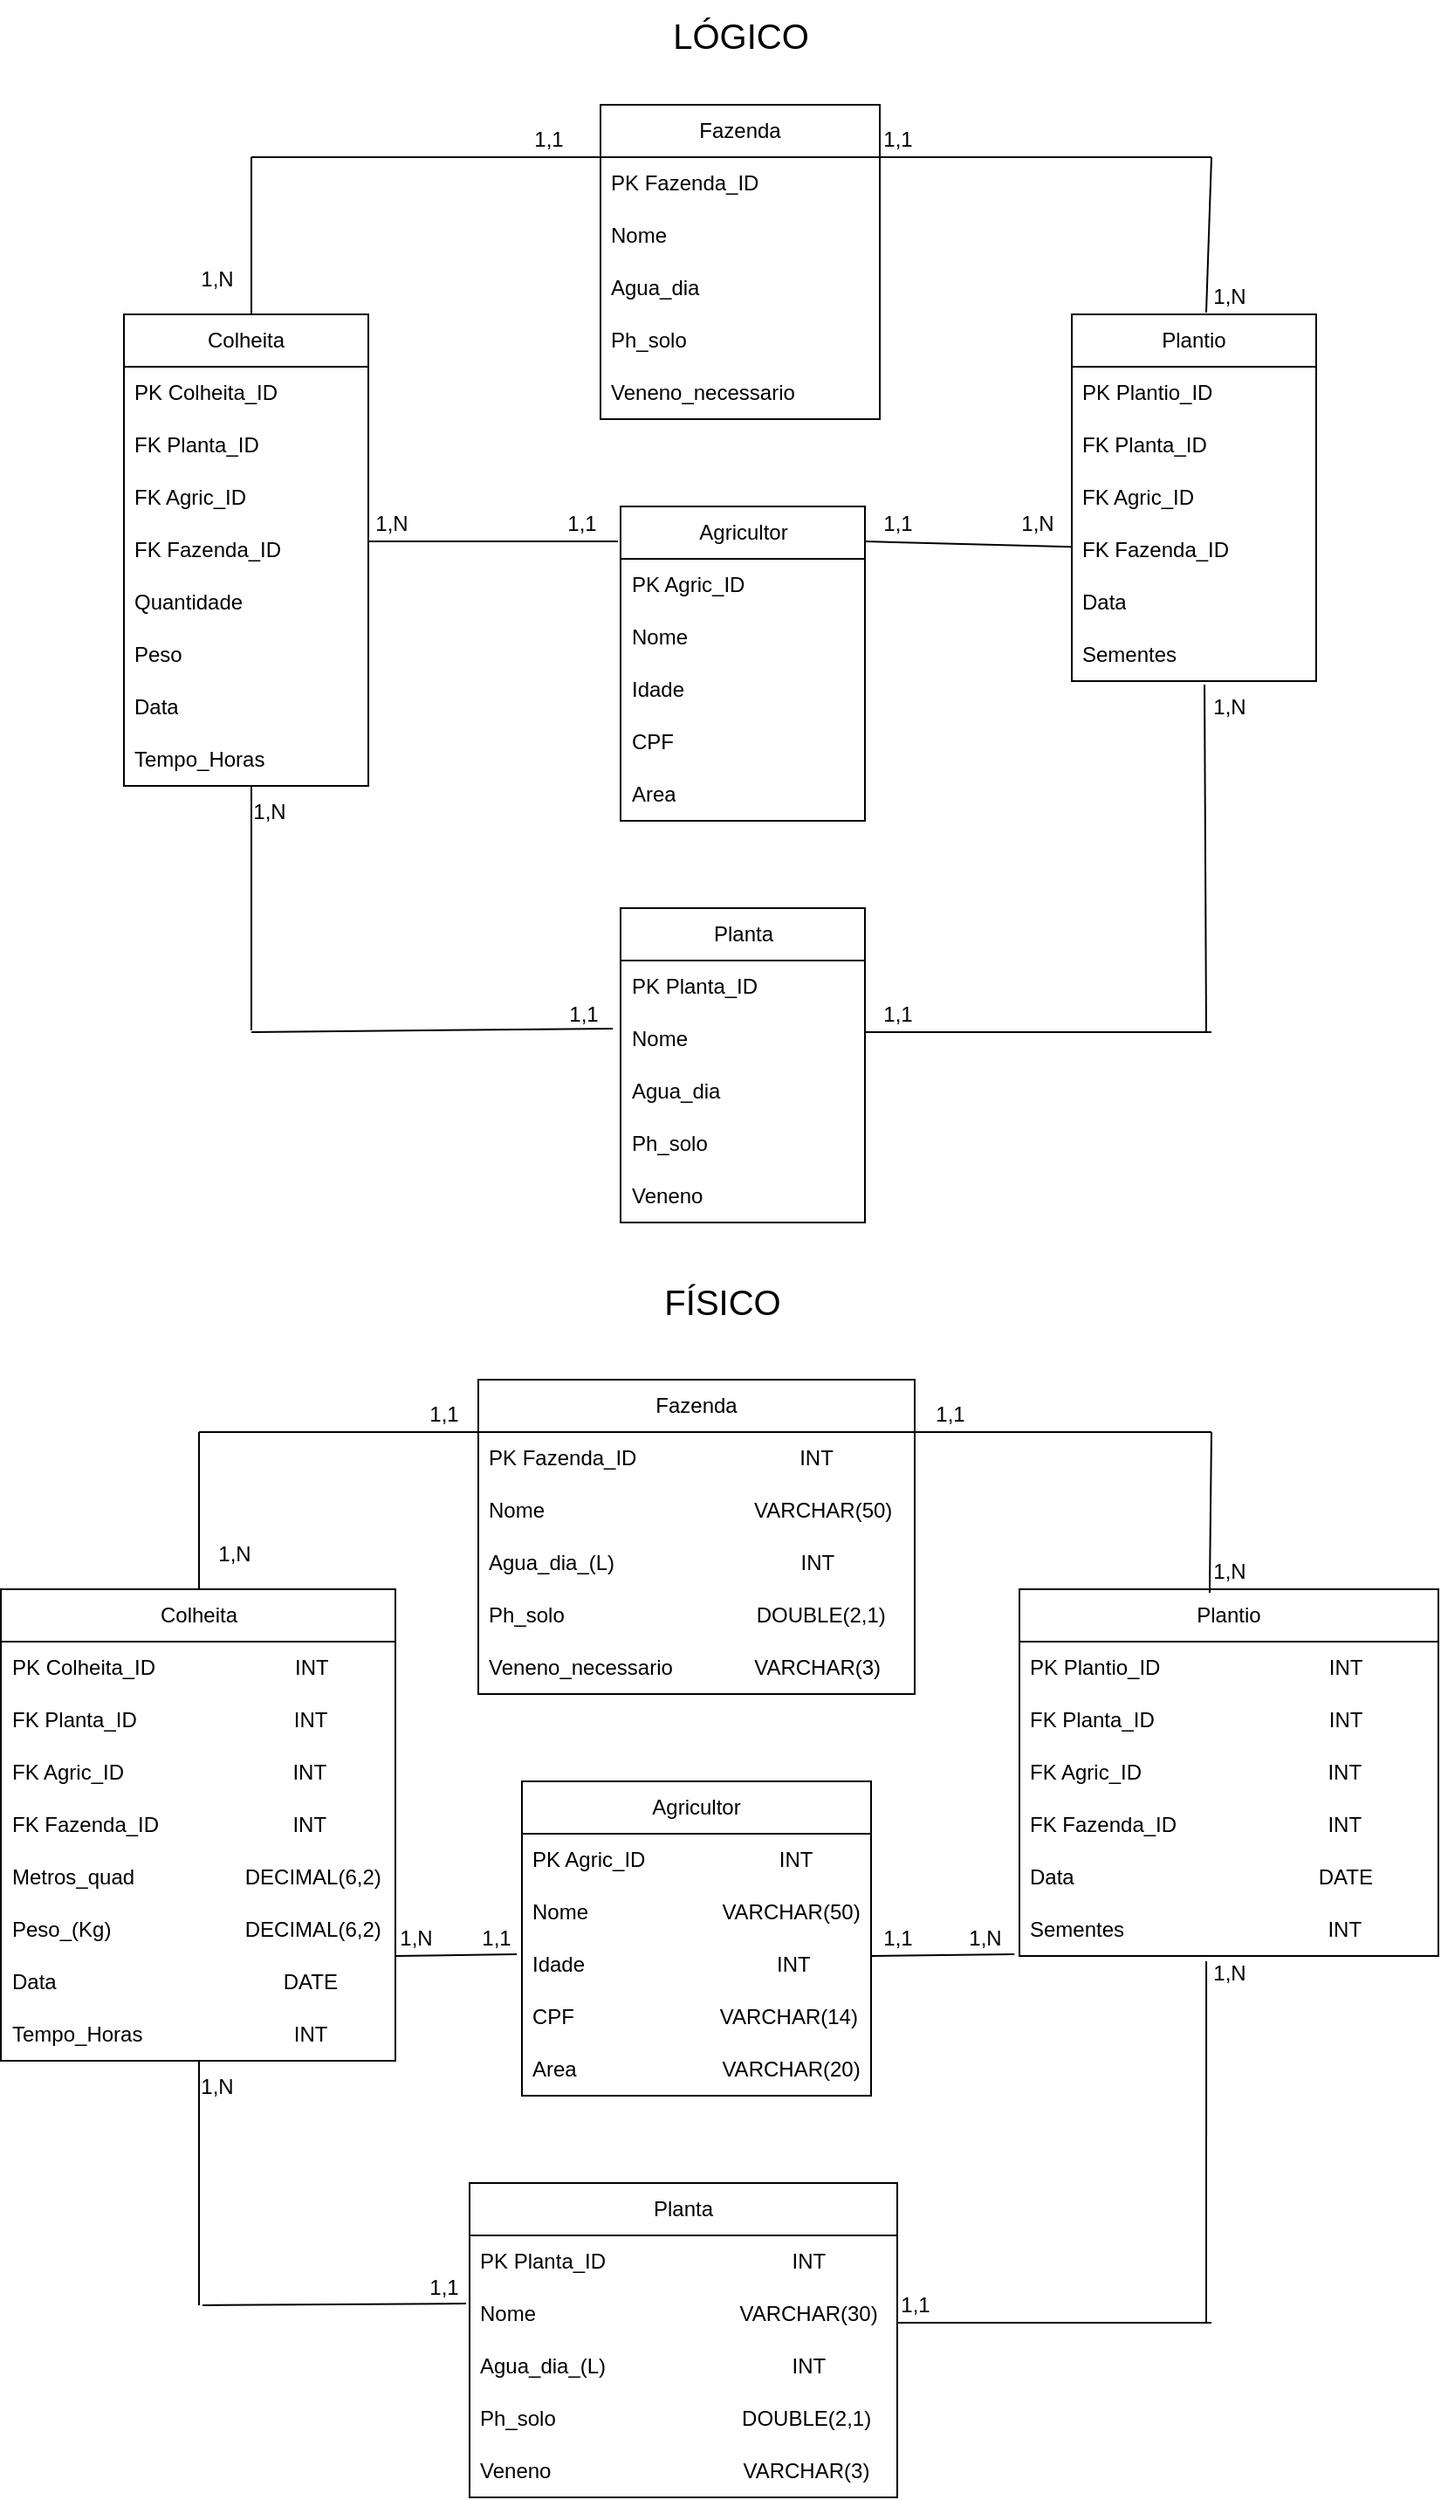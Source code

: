<mxfile version="20.8.20" type="device"><diagram name="Página-1" id="DfJSDuP_WHkMx8DCUwoQ"><mxGraphModel dx="1050" dy="1742" grid="1" gridSize="10" guides="1" tooltips="1" connect="1" arrows="1" fold="1" page="1" pageScale="1" pageWidth="827" pageHeight="1169" math="0" shadow="0"><root><mxCell id="0"/><mxCell id="1" parent="0"/><mxCell id="5wKpvi0iF_yIFQlq8koy-1" value="Fazenda" style="swimlane;fontStyle=0;childLayout=stackLayout;horizontal=1;startSize=30;horizontalStack=0;resizeParent=1;resizeParentMax=0;resizeLast=0;collapsible=1;marginBottom=0;whiteSpace=wrap;html=1;" parent="1" vertex="1"><mxGeometry x="480" y="-1090" width="160" height="180" as="geometry"/></mxCell><mxCell id="5wKpvi0iF_yIFQlq8koy-2" value="PK Fazenda_ID" style="text;strokeColor=none;fillColor=none;align=left;verticalAlign=middle;spacingLeft=4;spacingRight=4;overflow=hidden;points=[[0,0.5],[1,0.5]];portConstraint=eastwest;rotatable=0;whiteSpace=wrap;html=1;" parent="5wKpvi0iF_yIFQlq8koy-1" vertex="1"><mxGeometry y="30" width="160" height="30" as="geometry"/></mxCell><mxCell id="5wKpvi0iF_yIFQlq8koy-3" value="Nome" style="text;strokeColor=none;fillColor=none;align=left;verticalAlign=middle;spacingLeft=4;spacingRight=4;overflow=hidden;points=[[0,0.5],[1,0.5]];portConstraint=eastwest;rotatable=0;whiteSpace=wrap;html=1;" parent="5wKpvi0iF_yIFQlq8koy-1" vertex="1"><mxGeometry y="60" width="160" height="30" as="geometry"/></mxCell><mxCell id="5wKpvi0iF_yIFQlq8koy-54" value="Agua_dia" style="text;strokeColor=none;fillColor=none;align=left;verticalAlign=middle;spacingLeft=4;spacingRight=4;overflow=hidden;points=[[0,0.5],[1,0.5]];portConstraint=eastwest;rotatable=0;whiteSpace=wrap;html=1;" parent="5wKpvi0iF_yIFQlq8koy-1" vertex="1"><mxGeometry y="90" width="160" height="30" as="geometry"/></mxCell><mxCell id="5wKpvi0iF_yIFQlq8koy-68" value="Ph_solo" style="text;strokeColor=none;fillColor=none;align=left;verticalAlign=middle;spacingLeft=4;spacingRight=4;overflow=hidden;points=[[0,0.5],[1,0.5]];portConstraint=eastwest;rotatable=0;whiteSpace=wrap;html=1;" parent="5wKpvi0iF_yIFQlq8koy-1" vertex="1"><mxGeometry y="120" width="160" height="30" as="geometry"/></mxCell><mxCell id="5wKpvi0iF_yIFQlq8koy-69" value="Veneno_necessario" style="text;strokeColor=none;fillColor=none;align=left;verticalAlign=middle;spacingLeft=4;spacingRight=4;overflow=hidden;points=[[0,0.5],[1,0.5]];portConstraint=eastwest;rotatable=0;whiteSpace=wrap;html=1;" parent="5wKpvi0iF_yIFQlq8koy-1" vertex="1"><mxGeometry y="150" width="160" height="30" as="geometry"/></mxCell><mxCell id="5wKpvi0iF_yIFQlq8koy-56" value="Agricultor" style="swimlane;fontStyle=0;childLayout=stackLayout;horizontal=1;startSize=30;horizontalStack=0;resizeParent=1;resizeParentMax=0;resizeLast=0;collapsible=1;marginBottom=0;whiteSpace=wrap;html=1;" parent="1" vertex="1"><mxGeometry x="491.5" y="-860" width="140" height="180" as="geometry"/></mxCell><mxCell id="5wKpvi0iF_yIFQlq8koy-57" value="PK Agric_ID" style="text;strokeColor=none;fillColor=none;align=left;verticalAlign=middle;spacingLeft=4;spacingRight=4;overflow=hidden;points=[[0,0.5],[1,0.5]];portConstraint=eastwest;rotatable=0;whiteSpace=wrap;html=1;" parent="5wKpvi0iF_yIFQlq8koy-56" vertex="1"><mxGeometry y="30" width="140" height="30" as="geometry"/></mxCell><mxCell id="5wKpvi0iF_yIFQlq8koy-58" value="Nome" style="text;strokeColor=none;fillColor=none;align=left;verticalAlign=middle;spacingLeft=4;spacingRight=4;overflow=hidden;points=[[0,0.5],[1,0.5]];portConstraint=eastwest;rotatable=0;whiteSpace=wrap;html=1;" parent="5wKpvi0iF_yIFQlq8koy-56" vertex="1"><mxGeometry y="60" width="140" height="30" as="geometry"/></mxCell><mxCell id="5wKpvi0iF_yIFQlq8koy-59" value="Idade" style="text;strokeColor=none;fillColor=none;align=left;verticalAlign=middle;spacingLeft=4;spacingRight=4;overflow=hidden;points=[[0,0.5],[1,0.5]];portConstraint=eastwest;rotatable=0;whiteSpace=wrap;html=1;" parent="5wKpvi0iF_yIFQlq8koy-56" vertex="1"><mxGeometry y="90" width="140" height="30" as="geometry"/></mxCell><mxCell id="5wKpvi0iF_yIFQlq8koy-60" value="CPF" style="text;strokeColor=none;fillColor=none;align=left;verticalAlign=middle;spacingLeft=4;spacingRight=4;overflow=hidden;points=[[0,0.5],[1,0.5]];portConstraint=eastwest;rotatable=0;whiteSpace=wrap;html=1;" parent="5wKpvi0iF_yIFQlq8koy-56" vertex="1"><mxGeometry y="120" width="140" height="30" as="geometry"/></mxCell><mxCell id="5wKpvi0iF_yIFQlq8koy-61" value="Area" style="text;strokeColor=none;fillColor=none;align=left;verticalAlign=middle;spacingLeft=4;spacingRight=4;overflow=hidden;points=[[0,0.5],[1,0.5]];portConstraint=eastwest;rotatable=0;whiteSpace=wrap;html=1;" parent="5wKpvi0iF_yIFQlq8koy-56" vertex="1"><mxGeometry y="150" width="140" height="30" as="geometry"/></mxCell><mxCell id="5wKpvi0iF_yIFQlq8koy-62" value="Plantio" style="swimlane;fontStyle=0;childLayout=stackLayout;horizontal=1;startSize=30;horizontalStack=0;resizeParent=1;resizeParentMax=0;resizeLast=0;collapsible=1;marginBottom=0;whiteSpace=wrap;html=1;" parent="1" vertex="1"><mxGeometry x="750" y="-970" width="140" height="210" as="geometry"/></mxCell><mxCell id="5wKpvi0iF_yIFQlq8koy-63" value="PK Plantio_ID" style="text;strokeColor=none;fillColor=none;align=left;verticalAlign=middle;spacingLeft=4;spacingRight=4;overflow=hidden;points=[[0,0.5],[1,0.5]];portConstraint=eastwest;rotatable=0;whiteSpace=wrap;html=1;" parent="5wKpvi0iF_yIFQlq8koy-62" vertex="1"><mxGeometry y="30" width="140" height="30" as="geometry"/></mxCell><mxCell id="5wKpvi0iF_yIFQlq8koy-64" value="FK Planta_ID" style="text;strokeColor=none;fillColor=none;align=left;verticalAlign=middle;spacingLeft=4;spacingRight=4;overflow=hidden;points=[[0,0.5],[1,0.5]];portConstraint=eastwest;rotatable=0;whiteSpace=wrap;html=1;" parent="5wKpvi0iF_yIFQlq8koy-62" vertex="1"><mxGeometry y="60" width="140" height="30" as="geometry"/></mxCell><mxCell id="5wKpvi0iF_yIFQlq8koy-65" value="FK Agric_ID" style="text;strokeColor=none;fillColor=none;align=left;verticalAlign=middle;spacingLeft=4;spacingRight=4;overflow=hidden;points=[[0,0.5],[1,0.5]];portConstraint=eastwest;rotatable=0;whiteSpace=wrap;html=1;" parent="5wKpvi0iF_yIFQlq8koy-62" vertex="1"><mxGeometry y="90" width="140" height="30" as="geometry"/></mxCell><mxCell id="5wKpvi0iF_yIFQlq8koy-70" value="FK Fazenda_ID" style="text;strokeColor=none;fillColor=none;align=left;verticalAlign=middle;spacingLeft=4;spacingRight=4;overflow=hidden;points=[[0,0.5],[1,0.5]];portConstraint=eastwest;rotatable=0;whiteSpace=wrap;html=1;" parent="5wKpvi0iF_yIFQlq8koy-62" vertex="1"><mxGeometry y="120" width="140" height="30" as="geometry"/></mxCell><mxCell id="5wKpvi0iF_yIFQlq8koy-71" value="Data" style="text;strokeColor=none;fillColor=none;align=left;verticalAlign=middle;spacingLeft=4;spacingRight=4;overflow=hidden;points=[[0,0.5],[1,0.5]];portConstraint=eastwest;rotatable=0;whiteSpace=wrap;html=1;" parent="5wKpvi0iF_yIFQlq8koy-62" vertex="1"><mxGeometry y="150" width="140" height="30" as="geometry"/></mxCell><mxCell id="5wKpvi0iF_yIFQlq8koy-72" value="Sementes" style="text;strokeColor=none;fillColor=none;align=left;verticalAlign=middle;spacingLeft=4;spacingRight=4;overflow=hidden;points=[[0,0.5],[1,0.5]];portConstraint=eastwest;rotatable=0;whiteSpace=wrap;html=1;" parent="5wKpvi0iF_yIFQlq8koy-62" vertex="1"><mxGeometry y="180" width="140" height="30" as="geometry"/></mxCell><mxCell id="5wKpvi0iF_yIFQlq8koy-73" value="Planta" style="swimlane;fontStyle=0;childLayout=stackLayout;horizontal=1;startSize=30;horizontalStack=0;resizeParent=1;resizeParentMax=0;resizeLast=0;collapsible=1;marginBottom=0;whiteSpace=wrap;html=1;" parent="1" vertex="1"><mxGeometry x="491.5" y="-630" width="140" height="180" as="geometry"/></mxCell><mxCell id="5wKpvi0iF_yIFQlq8koy-74" value="PK Planta_ID" style="text;strokeColor=none;fillColor=none;align=left;verticalAlign=middle;spacingLeft=4;spacingRight=4;overflow=hidden;points=[[0,0.5],[1,0.5]];portConstraint=eastwest;rotatable=0;whiteSpace=wrap;html=1;" parent="5wKpvi0iF_yIFQlq8koy-73" vertex="1"><mxGeometry y="30" width="140" height="30" as="geometry"/></mxCell><mxCell id="5wKpvi0iF_yIFQlq8koy-75" value="Nome" style="text;strokeColor=none;fillColor=none;align=left;verticalAlign=middle;spacingLeft=4;spacingRight=4;overflow=hidden;points=[[0,0.5],[1,0.5]];portConstraint=eastwest;rotatable=0;whiteSpace=wrap;html=1;" parent="5wKpvi0iF_yIFQlq8koy-73" vertex="1"><mxGeometry y="60" width="140" height="30" as="geometry"/></mxCell><mxCell id="5wKpvi0iF_yIFQlq8koy-76" value="Agua_dia" style="text;strokeColor=none;fillColor=none;align=left;verticalAlign=middle;spacingLeft=4;spacingRight=4;overflow=hidden;points=[[0,0.5],[1,0.5]];portConstraint=eastwest;rotatable=0;whiteSpace=wrap;html=1;" parent="5wKpvi0iF_yIFQlq8koy-73" vertex="1"><mxGeometry y="90" width="140" height="30" as="geometry"/></mxCell><mxCell id="5wKpvi0iF_yIFQlq8koy-78" value="Ph_solo" style="text;strokeColor=none;fillColor=none;align=left;verticalAlign=middle;spacingLeft=4;spacingRight=4;overflow=hidden;points=[[0,0.5],[1,0.5]];portConstraint=eastwest;rotatable=0;whiteSpace=wrap;html=1;" parent="5wKpvi0iF_yIFQlq8koy-73" vertex="1"><mxGeometry y="120" width="140" height="30" as="geometry"/></mxCell><mxCell id="5wKpvi0iF_yIFQlq8koy-80" value="Veneno" style="text;strokeColor=none;fillColor=none;align=left;verticalAlign=middle;spacingLeft=4;spacingRight=4;overflow=hidden;points=[[0,0.5],[1,0.5]];portConstraint=eastwest;rotatable=0;whiteSpace=wrap;html=1;" parent="5wKpvi0iF_yIFQlq8koy-73" vertex="1"><mxGeometry y="150" width="140" height="30" as="geometry"/></mxCell><mxCell id="5wKpvi0iF_yIFQlq8koy-81" value="Colheita" style="swimlane;fontStyle=0;childLayout=stackLayout;horizontal=1;startSize=30;horizontalStack=0;resizeParent=1;resizeParentMax=0;resizeLast=0;collapsible=1;marginBottom=0;whiteSpace=wrap;html=1;" parent="1" vertex="1"><mxGeometry x="207" y="-970" width="140" height="270" as="geometry"/></mxCell><mxCell id="5wKpvi0iF_yIFQlq8koy-82" value="PK Colheita_ID" style="text;strokeColor=none;fillColor=none;align=left;verticalAlign=middle;spacingLeft=4;spacingRight=4;overflow=hidden;points=[[0,0.5],[1,0.5]];portConstraint=eastwest;rotatable=0;whiteSpace=wrap;html=1;" parent="5wKpvi0iF_yIFQlq8koy-81" vertex="1"><mxGeometry y="30" width="140" height="30" as="geometry"/></mxCell><mxCell id="5wKpvi0iF_yIFQlq8koy-83" value="FK Planta_ID" style="text;strokeColor=none;fillColor=none;align=left;verticalAlign=middle;spacingLeft=4;spacingRight=4;overflow=hidden;points=[[0,0.5],[1,0.5]];portConstraint=eastwest;rotatable=0;whiteSpace=wrap;html=1;" parent="5wKpvi0iF_yIFQlq8koy-81" vertex="1"><mxGeometry y="60" width="140" height="30" as="geometry"/></mxCell><mxCell id="5wKpvi0iF_yIFQlq8koy-84" value="FK Agric_ID" style="text;strokeColor=none;fillColor=none;align=left;verticalAlign=middle;spacingLeft=4;spacingRight=4;overflow=hidden;points=[[0,0.5],[1,0.5]];portConstraint=eastwest;rotatable=0;whiteSpace=wrap;html=1;" parent="5wKpvi0iF_yIFQlq8koy-81" vertex="1"><mxGeometry y="90" width="140" height="30" as="geometry"/></mxCell><mxCell id="5wKpvi0iF_yIFQlq8koy-85" value="FK Fazenda_ID" style="text;strokeColor=none;fillColor=none;align=left;verticalAlign=middle;spacingLeft=4;spacingRight=4;overflow=hidden;points=[[0,0.5],[1,0.5]];portConstraint=eastwest;rotatable=0;whiteSpace=wrap;html=1;" parent="5wKpvi0iF_yIFQlq8koy-81" vertex="1"><mxGeometry y="120" width="140" height="30" as="geometry"/></mxCell><mxCell id="5wKpvi0iF_yIFQlq8koy-86" value="Quantidade" style="text;strokeColor=none;fillColor=none;align=left;verticalAlign=middle;spacingLeft=4;spacingRight=4;overflow=hidden;points=[[0,0.5],[1,0.5]];portConstraint=eastwest;rotatable=0;whiteSpace=wrap;html=1;" parent="5wKpvi0iF_yIFQlq8koy-81" vertex="1"><mxGeometry y="150" width="140" height="30" as="geometry"/></mxCell><mxCell id="5wKpvi0iF_yIFQlq8koy-87" value="Peso" style="text;strokeColor=none;fillColor=none;align=left;verticalAlign=middle;spacingLeft=4;spacingRight=4;overflow=hidden;points=[[0,0.5],[1,0.5]];portConstraint=eastwest;rotatable=0;whiteSpace=wrap;html=1;" parent="5wKpvi0iF_yIFQlq8koy-81" vertex="1"><mxGeometry y="180" width="140" height="30" as="geometry"/></mxCell><mxCell id="5wKpvi0iF_yIFQlq8koy-89" value="Data" style="text;strokeColor=none;fillColor=none;align=left;verticalAlign=middle;spacingLeft=4;spacingRight=4;overflow=hidden;points=[[0,0.5],[1,0.5]];portConstraint=eastwest;rotatable=0;whiteSpace=wrap;html=1;" parent="5wKpvi0iF_yIFQlq8koy-81" vertex="1"><mxGeometry y="210" width="140" height="30" as="geometry"/></mxCell><mxCell id="5wKpvi0iF_yIFQlq8koy-90" value="Tempo_Horas" style="text;strokeColor=none;fillColor=none;align=left;verticalAlign=middle;spacingLeft=4;spacingRight=4;overflow=hidden;points=[[0,0.5],[1,0.5]];portConstraint=eastwest;rotatable=0;whiteSpace=wrap;html=1;" parent="5wKpvi0iF_yIFQlq8koy-81" vertex="1"><mxGeometry y="240" width="140" height="30" as="geometry"/></mxCell><mxCell id="5wKpvi0iF_yIFQlq8koy-91" value="" style="endArrow=none;html=1;rounded=0;" parent="1" edge="1"><mxGeometry width="50" height="50" relative="1" as="geometry"><mxPoint x="280" y="-1060" as="sourcePoint"/><mxPoint x="480" y="-1060" as="targetPoint"/></mxGeometry></mxCell><mxCell id="5wKpvi0iF_yIFQlq8koy-92" value="" style="endArrow=none;html=1;rounded=0;" parent="1" edge="1"><mxGeometry width="50" height="50" relative="1" as="geometry"><mxPoint x="280" y="-970" as="sourcePoint"/><mxPoint x="280" y="-1060" as="targetPoint"/></mxGeometry></mxCell><mxCell id="5wKpvi0iF_yIFQlq8koy-93" value="" style="endArrow=none;html=1;rounded=0;entryX=-0.011;entryY=0.111;entryDx=0;entryDy=0;entryPerimeter=0;" parent="1" target="5wKpvi0iF_yIFQlq8koy-56" edge="1"><mxGeometry width="50" height="50" relative="1" as="geometry"><mxPoint x="347" y="-840" as="sourcePoint"/><mxPoint x="397" y="-890" as="targetPoint"/></mxGeometry></mxCell><mxCell id="5wKpvi0iF_yIFQlq8koy-94" value="" style="endArrow=none;html=1;rounded=0;" parent="1" edge="1"><mxGeometry width="50" height="50" relative="1" as="geometry"><mxPoint x="280" y="-560" as="sourcePoint"/><mxPoint x="280" y="-700" as="targetPoint"/></mxGeometry></mxCell><mxCell id="5wKpvi0iF_yIFQlq8koy-95" value="" style="endArrow=none;html=1;rounded=0;entryX=-0.032;entryY=0.3;entryDx=0;entryDy=0;entryPerimeter=0;" parent="1" target="5wKpvi0iF_yIFQlq8koy-75" edge="1"><mxGeometry width="50" height="50" relative="1" as="geometry"><mxPoint x="280" y="-559" as="sourcePoint"/><mxPoint x="330" y="-609" as="targetPoint"/></mxGeometry></mxCell><mxCell id="5wKpvi0iF_yIFQlq8koy-96" value="" style="endArrow=none;html=1;rounded=0;" parent="1" target="5wKpvi0iF_yIFQlq8koy-70" edge="1"><mxGeometry width="50" height="50" relative="1" as="geometry"><mxPoint x="631.5" y="-840" as="sourcePoint"/><mxPoint x="740" y="-840" as="targetPoint"/></mxGeometry></mxCell><mxCell id="5wKpvi0iF_yIFQlq8koy-97" value="" style="endArrow=none;html=1;rounded=0;" parent="1" edge="1"><mxGeometry width="50" height="50" relative="1" as="geometry"><mxPoint x="631.5" y="-559" as="sourcePoint"/><mxPoint x="830" y="-559" as="targetPoint"/></mxGeometry></mxCell><mxCell id="5wKpvi0iF_yIFQlq8koy-98" value="" style="endArrow=none;html=1;rounded=0;entryX=0.543;entryY=1.067;entryDx=0;entryDy=0;entryPerimeter=0;" parent="1" target="5wKpvi0iF_yIFQlq8koy-72" edge="1"><mxGeometry width="50" height="50" relative="1" as="geometry"><mxPoint x="827" y="-559" as="sourcePoint"/><mxPoint x="877" y="-609" as="targetPoint"/></mxGeometry></mxCell><mxCell id="5wKpvi0iF_yIFQlq8koy-99" value="" style="endArrow=none;html=1;rounded=0;" parent="1" edge="1"><mxGeometry width="50" height="50" relative="1" as="geometry"><mxPoint x="640" y="-1060" as="sourcePoint"/><mxPoint x="830" y="-1060" as="targetPoint"/></mxGeometry></mxCell><mxCell id="5wKpvi0iF_yIFQlq8koy-100" value="" style="endArrow=none;html=1;rounded=0;exitX=0.55;exitY=-0.005;exitDx=0;exitDy=0;exitPerimeter=0;" parent="1" source="5wKpvi0iF_yIFQlq8koy-62" edge="1"><mxGeometry width="50" height="50" relative="1" as="geometry"><mxPoint x="780" y="-1010" as="sourcePoint"/><mxPoint x="830" y="-1060" as="targetPoint"/></mxGeometry></mxCell><mxCell id="5wKpvi0iF_yIFQlq8koy-101" value="1,1" style="text;html=1;align=center;verticalAlign=middle;resizable=0;points=[];autosize=1;strokeColor=none;fillColor=none;" parent="1" vertex="1"><mxGeometry x="430" y="-1085" width="40" height="30" as="geometry"/></mxCell><mxCell id="5wKpvi0iF_yIFQlq8koy-102" value="1,1" style="text;html=1;align=center;verticalAlign=middle;resizable=0;points=[];autosize=1;strokeColor=none;fillColor=none;" parent="1" vertex="1"><mxGeometry x="630" y="-1085" width="40" height="30" as="geometry"/></mxCell><mxCell id="5wKpvi0iF_yIFQlq8koy-103" value="1,N" style="text;html=1;align=center;verticalAlign=middle;resizable=0;points=[];autosize=1;strokeColor=none;fillColor=none;" parent="1" vertex="1"><mxGeometry x="820" y="-995" width="40" height="30" as="geometry"/></mxCell><mxCell id="5wKpvi0iF_yIFQlq8koy-104" value="1,1" style="text;html=1;align=center;verticalAlign=middle;resizable=0;points=[];autosize=1;strokeColor=none;fillColor=none;" parent="1" vertex="1"><mxGeometry x="630" y="-865" width="40" height="30" as="geometry"/></mxCell><mxCell id="5wKpvi0iF_yIFQlq8koy-105" value="1,N" style="text;html=1;align=center;verticalAlign=middle;resizable=0;points=[];autosize=1;strokeColor=none;fillColor=none;" parent="1" vertex="1"><mxGeometry x="710" y="-865" width="40" height="30" as="geometry"/></mxCell><mxCell id="5wKpvi0iF_yIFQlq8koy-106" value="1,N" style="text;html=1;align=center;verticalAlign=middle;resizable=0;points=[];autosize=1;strokeColor=none;fillColor=none;" parent="1" vertex="1"><mxGeometry x="820" y="-760" width="40" height="30" as="geometry"/></mxCell><mxCell id="5wKpvi0iF_yIFQlq8koy-107" value="1,1" style="text;html=1;align=center;verticalAlign=middle;resizable=0;points=[];autosize=1;strokeColor=none;fillColor=none;" parent="1" vertex="1"><mxGeometry x="630" y="-584" width="40" height="30" as="geometry"/></mxCell><mxCell id="5wKpvi0iF_yIFQlq8koy-108" value="1,1" style="text;html=1;align=center;verticalAlign=middle;resizable=0;points=[];autosize=1;strokeColor=none;fillColor=none;" parent="1" vertex="1"><mxGeometry x="450" y="-584" width="40" height="30" as="geometry"/></mxCell><mxCell id="5wKpvi0iF_yIFQlq8koy-109" value="1,N" style="text;html=1;align=center;verticalAlign=middle;resizable=0;points=[];autosize=1;strokeColor=none;fillColor=none;" parent="1" vertex="1"><mxGeometry x="270" y="-700" width="40" height="30" as="geometry"/></mxCell><mxCell id="5wKpvi0iF_yIFQlq8koy-110" value="1,N" style="text;html=1;align=center;verticalAlign=middle;resizable=0;points=[];autosize=1;strokeColor=none;fillColor=none;" parent="1" vertex="1"><mxGeometry x="340" y="-865" width="40" height="30" as="geometry"/></mxCell><mxCell id="5wKpvi0iF_yIFQlq8koy-111" value="1,1" style="text;html=1;align=center;verticalAlign=middle;resizable=0;points=[];autosize=1;strokeColor=none;fillColor=none;" parent="1" vertex="1"><mxGeometry x="449" y="-865" width="40" height="30" as="geometry"/></mxCell><mxCell id="5wKpvi0iF_yIFQlq8koy-112" value="1,N" style="text;html=1;align=center;verticalAlign=middle;resizable=0;points=[];autosize=1;strokeColor=none;fillColor=none;" parent="1" vertex="1"><mxGeometry x="240" y="-1005" width="40" height="30" as="geometry"/></mxCell><mxCell id="5wKpvi0iF_yIFQlq8koy-113" value="LÓGICO" style="text;html=1;align=center;verticalAlign=middle;resizable=0;points=[];autosize=1;strokeColor=none;fillColor=none;fontSize=20;" parent="1" vertex="1"><mxGeometry x="510" y="-1150" width="100" height="40" as="geometry"/></mxCell><mxCell id="5wKpvi0iF_yIFQlq8koy-122" value="Fazenda" style="swimlane;fontStyle=0;childLayout=stackLayout;horizontal=1;startSize=30;horizontalStack=0;resizeParent=1;resizeParentMax=0;resizeLast=0;collapsible=1;marginBottom=0;whiteSpace=wrap;html=1;" parent="1" vertex="1"><mxGeometry x="410" y="-360" width="250" height="180" as="geometry"/></mxCell><mxCell id="5wKpvi0iF_yIFQlq8koy-123" value="PK Fazenda_ID&amp;nbsp; &amp;nbsp; &amp;nbsp; &amp;nbsp; &amp;nbsp; &amp;nbsp; &amp;nbsp; &amp;nbsp; &amp;nbsp; &amp;nbsp; &amp;nbsp; &amp;nbsp; &amp;nbsp; &amp;nbsp; INT&amp;nbsp; &amp;nbsp; &amp;nbsp; &amp;nbsp; &amp;nbsp; &amp;nbsp;&amp;nbsp;" style="text;strokeColor=none;fillColor=none;align=left;verticalAlign=middle;spacingLeft=4;spacingRight=4;overflow=hidden;points=[[0,0.5],[1,0.5]];portConstraint=eastwest;rotatable=0;whiteSpace=wrap;html=1;" parent="5wKpvi0iF_yIFQlq8koy-122" vertex="1"><mxGeometry y="30" width="250" height="30" as="geometry"/></mxCell><mxCell id="5wKpvi0iF_yIFQlq8koy-124" value="Nome&amp;nbsp; &amp;nbsp; &amp;nbsp; &amp;nbsp; &amp;nbsp; &amp;nbsp; &amp;nbsp; &amp;nbsp; &amp;nbsp; &amp;nbsp; &amp;nbsp; &amp;nbsp; &amp;nbsp; &amp;nbsp; &amp;nbsp; &amp;nbsp; &amp;nbsp; &amp;nbsp; VARCHAR(50)" style="text;strokeColor=none;fillColor=none;align=left;verticalAlign=middle;spacingLeft=4;spacingRight=4;overflow=hidden;points=[[0,0.5],[1,0.5]];portConstraint=eastwest;rotatable=0;whiteSpace=wrap;html=1;" parent="5wKpvi0iF_yIFQlq8koy-122" vertex="1"><mxGeometry y="60" width="250" height="30" as="geometry"/></mxCell><mxCell id="5wKpvi0iF_yIFQlq8koy-125" value="Agua_dia_(L)&amp;nbsp; &amp;nbsp; &amp;nbsp; &amp;nbsp; &amp;nbsp; &amp;nbsp; &amp;nbsp; &amp;nbsp; &amp;nbsp; &amp;nbsp; &amp;nbsp; &amp;nbsp; &amp;nbsp; &amp;nbsp; &amp;nbsp; &amp;nbsp; INT" style="text;strokeColor=none;fillColor=none;align=left;verticalAlign=middle;spacingLeft=4;spacingRight=4;overflow=hidden;points=[[0,0.5],[1,0.5]];portConstraint=eastwest;rotatable=0;whiteSpace=wrap;html=1;" parent="5wKpvi0iF_yIFQlq8koy-122" vertex="1"><mxGeometry y="90" width="250" height="30" as="geometry"/></mxCell><mxCell id="5wKpvi0iF_yIFQlq8koy-126" value="Ph_solo&amp;nbsp; &amp;nbsp; &amp;nbsp; &amp;nbsp; &amp;nbsp; &amp;nbsp; &amp;nbsp; &amp;nbsp; &amp;nbsp; &amp;nbsp; &amp;nbsp; &amp;nbsp; &amp;nbsp; &amp;nbsp; &amp;nbsp; &amp;nbsp; &amp;nbsp;DOUBLE(2,1)&amp;nbsp; &amp;nbsp;" style="text;strokeColor=none;fillColor=none;align=left;verticalAlign=middle;spacingLeft=4;spacingRight=4;overflow=hidden;points=[[0,0.5],[1,0.5]];portConstraint=eastwest;rotatable=0;whiteSpace=wrap;html=1;" parent="5wKpvi0iF_yIFQlq8koy-122" vertex="1"><mxGeometry y="120" width="250" height="30" as="geometry"/></mxCell><mxCell id="5wKpvi0iF_yIFQlq8koy-127" value="Veneno_necessario&amp;nbsp; &amp;nbsp; &amp;nbsp; &amp;nbsp; &amp;nbsp; &amp;nbsp; &amp;nbsp; VARCHAR(3)" style="text;strokeColor=none;fillColor=none;align=left;verticalAlign=middle;spacingLeft=4;spacingRight=4;overflow=hidden;points=[[0,0.5],[1,0.5]];portConstraint=eastwest;rotatable=0;whiteSpace=wrap;html=1;" parent="5wKpvi0iF_yIFQlq8koy-122" vertex="1"><mxGeometry y="150" width="250" height="30" as="geometry"/></mxCell><mxCell id="5wKpvi0iF_yIFQlq8koy-128" value="Agricultor" style="swimlane;fontStyle=0;childLayout=stackLayout;horizontal=1;startSize=30;horizontalStack=0;resizeParent=1;resizeParentMax=0;resizeLast=0;collapsible=1;marginBottom=0;whiteSpace=wrap;html=1;" parent="1" vertex="1"><mxGeometry x="435" y="-130" width="200" height="180" as="geometry"/></mxCell><mxCell id="5wKpvi0iF_yIFQlq8koy-129" value="PK Agric_ID&amp;nbsp; &amp;nbsp; &amp;nbsp; &amp;nbsp; &amp;nbsp; &amp;nbsp; &amp;nbsp; &amp;nbsp; &amp;nbsp; &amp;nbsp; &amp;nbsp; &amp;nbsp;INT" style="text;strokeColor=none;fillColor=none;align=left;verticalAlign=middle;spacingLeft=4;spacingRight=4;overflow=hidden;points=[[0,0.5],[1,0.5]];portConstraint=eastwest;rotatable=0;whiteSpace=wrap;html=1;" parent="5wKpvi0iF_yIFQlq8koy-128" vertex="1"><mxGeometry y="30" width="200" height="30" as="geometry"/></mxCell><mxCell id="5wKpvi0iF_yIFQlq8koy-130" value="Nome&amp;nbsp; &amp;nbsp; &amp;nbsp; &amp;nbsp; &amp;nbsp; &amp;nbsp; &amp;nbsp; &amp;nbsp; &amp;nbsp; &amp;nbsp; &amp;nbsp; &amp;nbsp;VARCHAR(50)" style="text;strokeColor=none;fillColor=none;align=left;verticalAlign=middle;spacingLeft=4;spacingRight=4;overflow=hidden;points=[[0,0.5],[1,0.5]];portConstraint=eastwest;rotatable=0;whiteSpace=wrap;html=1;" parent="5wKpvi0iF_yIFQlq8koy-128" vertex="1"><mxGeometry y="60" width="200" height="30" as="geometry"/></mxCell><mxCell id="5wKpvi0iF_yIFQlq8koy-131" value="Idade&amp;nbsp; &amp;nbsp; &amp;nbsp; &amp;nbsp; &amp;nbsp; &amp;nbsp; &amp;nbsp; &amp;nbsp; &amp;nbsp; &amp;nbsp; &amp;nbsp; &amp;nbsp; &amp;nbsp; &amp;nbsp; &amp;nbsp; &amp;nbsp; &amp;nbsp;INT" style="text;strokeColor=none;fillColor=none;align=left;verticalAlign=middle;spacingLeft=4;spacingRight=4;overflow=hidden;points=[[0,0.5],[1,0.5]];portConstraint=eastwest;rotatable=0;whiteSpace=wrap;html=1;" parent="5wKpvi0iF_yIFQlq8koy-128" vertex="1"><mxGeometry y="90" width="200" height="30" as="geometry"/></mxCell><mxCell id="5wKpvi0iF_yIFQlq8koy-132" value="CPF&amp;nbsp; &amp;nbsp; &amp;nbsp; &amp;nbsp; &amp;nbsp; &amp;nbsp; &amp;nbsp; &amp;nbsp; &amp;nbsp; &amp;nbsp; &amp;nbsp; &amp;nbsp; &amp;nbsp;VARCHAR(14)" style="text;strokeColor=none;fillColor=none;align=left;verticalAlign=middle;spacingLeft=4;spacingRight=4;overflow=hidden;points=[[0,0.5],[1,0.5]];portConstraint=eastwest;rotatable=0;whiteSpace=wrap;html=1;" parent="5wKpvi0iF_yIFQlq8koy-128" vertex="1"><mxGeometry y="120" width="200" height="30" as="geometry"/></mxCell><mxCell id="5wKpvi0iF_yIFQlq8koy-133" value="Area&amp;nbsp; &amp;nbsp; &amp;nbsp; &amp;nbsp; &amp;nbsp; &amp;nbsp; &amp;nbsp; &amp;nbsp; &amp;nbsp; &amp;nbsp; &amp;nbsp; &amp;nbsp; &amp;nbsp;VARCHAR(20)" style="text;strokeColor=none;fillColor=none;align=left;verticalAlign=middle;spacingLeft=4;spacingRight=4;overflow=hidden;points=[[0,0.5],[1,0.5]];portConstraint=eastwest;rotatable=0;whiteSpace=wrap;html=1;" parent="5wKpvi0iF_yIFQlq8koy-128" vertex="1"><mxGeometry y="150" width="200" height="30" as="geometry"/></mxCell><mxCell id="5wKpvi0iF_yIFQlq8koy-134" value="Plantio" style="swimlane;fontStyle=0;childLayout=stackLayout;horizontal=1;startSize=30;horizontalStack=0;resizeParent=1;resizeParentMax=0;resizeLast=0;collapsible=1;marginBottom=0;whiteSpace=wrap;html=1;" parent="1" vertex="1"><mxGeometry x="720" y="-240" width="240" height="210" as="geometry"/></mxCell><mxCell id="5wKpvi0iF_yIFQlq8koy-135" value="PK Plantio_ID&amp;nbsp; &amp;nbsp; &amp;nbsp; &amp;nbsp; &amp;nbsp; &amp;nbsp; &amp;nbsp; &amp;nbsp; &amp;nbsp; &amp;nbsp; &amp;nbsp; &amp;nbsp; &amp;nbsp; &amp;nbsp; &amp;nbsp;INT" style="text;strokeColor=none;fillColor=none;align=left;verticalAlign=middle;spacingLeft=4;spacingRight=4;overflow=hidden;points=[[0,0.5],[1,0.5]];portConstraint=eastwest;rotatable=0;whiteSpace=wrap;html=1;" parent="5wKpvi0iF_yIFQlq8koy-134" vertex="1"><mxGeometry y="30" width="240" height="30" as="geometry"/></mxCell><mxCell id="5wKpvi0iF_yIFQlq8koy-136" value="FK Planta_ID&amp;nbsp; &amp;nbsp; &amp;nbsp; &amp;nbsp; &amp;nbsp; &amp;nbsp; &amp;nbsp; &amp;nbsp; &amp;nbsp; &amp;nbsp; &amp;nbsp; &amp;nbsp; &amp;nbsp; &amp;nbsp; &amp;nbsp; INT" style="text;strokeColor=none;fillColor=none;align=left;verticalAlign=middle;spacingLeft=4;spacingRight=4;overflow=hidden;points=[[0,0.5],[1,0.5]];portConstraint=eastwest;rotatable=0;whiteSpace=wrap;html=1;" parent="5wKpvi0iF_yIFQlq8koy-134" vertex="1"><mxGeometry y="60" width="240" height="30" as="geometry"/></mxCell><mxCell id="5wKpvi0iF_yIFQlq8koy-137" value="FK Agric_ID&amp;nbsp; &amp;nbsp; &amp;nbsp; &amp;nbsp; &amp;nbsp; &amp;nbsp; &amp;nbsp; &amp;nbsp; &amp;nbsp; &amp;nbsp; &amp;nbsp; &amp;nbsp; &amp;nbsp; &amp;nbsp; &amp;nbsp; &amp;nbsp; INT" style="text;strokeColor=none;fillColor=none;align=left;verticalAlign=middle;spacingLeft=4;spacingRight=4;overflow=hidden;points=[[0,0.5],[1,0.5]];portConstraint=eastwest;rotatable=0;whiteSpace=wrap;html=1;" parent="5wKpvi0iF_yIFQlq8koy-134" vertex="1"><mxGeometry y="90" width="240" height="30" as="geometry"/></mxCell><mxCell id="5wKpvi0iF_yIFQlq8koy-138" value="FK Fazenda_ID&amp;nbsp; &amp;nbsp; &amp;nbsp; &amp;nbsp; &amp;nbsp; &amp;nbsp; &amp;nbsp; &amp;nbsp; &amp;nbsp; &amp;nbsp; &amp;nbsp; &amp;nbsp; &amp;nbsp; INT" style="text;strokeColor=none;fillColor=none;align=left;verticalAlign=middle;spacingLeft=4;spacingRight=4;overflow=hidden;points=[[0,0.5],[1,0.5]];portConstraint=eastwest;rotatable=0;whiteSpace=wrap;html=1;" parent="5wKpvi0iF_yIFQlq8koy-134" vertex="1"><mxGeometry y="120" width="240" height="30" as="geometry"/></mxCell><mxCell id="5wKpvi0iF_yIFQlq8koy-139" value="Data&amp;nbsp; &amp;nbsp; &amp;nbsp; &amp;nbsp; &amp;nbsp; &amp;nbsp; &amp;nbsp; &amp;nbsp; &amp;nbsp; &amp;nbsp; &amp;nbsp; &amp;nbsp; &amp;nbsp; &amp;nbsp; &amp;nbsp; &amp;nbsp; &amp;nbsp; &amp;nbsp; &amp;nbsp; &amp;nbsp; &amp;nbsp; DATE" style="text;strokeColor=none;fillColor=none;align=left;verticalAlign=middle;spacingLeft=4;spacingRight=4;overflow=hidden;points=[[0,0.5],[1,0.5]];portConstraint=eastwest;rotatable=0;whiteSpace=wrap;html=1;" parent="5wKpvi0iF_yIFQlq8koy-134" vertex="1"><mxGeometry y="150" width="240" height="30" as="geometry"/></mxCell><mxCell id="5wKpvi0iF_yIFQlq8koy-140" value="Sementes&amp;nbsp; &amp;nbsp; &amp;nbsp; &amp;nbsp; &amp;nbsp; &amp;nbsp; &amp;nbsp; &amp;nbsp; &amp;nbsp; &amp;nbsp; &amp;nbsp; &amp;nbsp; &amp;nbsp; &amp;nbsp; &amp;nbsp; &amp;nbsp; &amp;nbsp; &amp;nbsp;INT" style="text;strokeColor=none;fillColor=none;align=left;verticalAlign=middle;spacingLeft=4;spacingRight=4;overflow=hidden;points=[[0,0.5],[1,0.5]];portConstraint=eastwest;rotatable=0;whiteSpace=wrap;html=1;" parent="5wKpvi0iF_yIFQlq8koy-134" vertex="1"><mxGeometry y="180" width="240" height="30" as="geometry"/></mxCell><mxCell id="5wKpvi0iF_yIFQlq8koy-141" value="Planta" style="swimlane;fontStyle=0;childLayout=stackLayout;horizontal=1;startSize=30;horizontalStack=0;resizeParent=1;resizeParentMax=0;resizeLast=0;collapsible=1;marginBottom=0;whiteSpace=wrap;html=1;" parent="1" vertex="1"><mxGeometry x="405" y="100" width="245" height="180" as="geometry"/></mxCell><mxCell id="5wKpvi0iF_yIFQlq8koy-142" value="PK Planta_ID&amp;nbsp; &amp;nbsp; &amp;nbsp; &amp;nbsp; &amp;nbsp; &amp;nbsp; &amp;nbsp; &amp;nbsp; &amp;nbsp; &amp;nbsp; &amp;nbsp; &amp;nbsp; &amp;nbsp; &amp;nbsp; &amp;nbsp; &amp;nbsp; INT" style="text;strokeColor=none;fillColor=none;align=left;verticalAlign=middle;spacingLeft=4;spacingRight=4;overflow=hidden;points=[[0,0.5],[1,0.5]];portConstraint=eastwest;rotatable=0;whiteSpace=wrap;html=1;" parent="5wKpvi0iF_yIFQlq8koy-141" vertex="1"><mxGeometry y="30" width="245" height="30" as="geometry"/></mxCell><mxCell id="5wKpvi0iF_yIFQlq8koy-143" value="Nome&amp;nbsp; &amp;nbsp; &amp;nbsp; &amp;nbsp; &amp;nbsp; &amp;nbsp; &amp;nbsp; &amp;nbsp; &amp;nbsp; &amp;nbsp; &amp;nbsp; &amp;nbsp; &amp;nbsp; &amp;nbsp; &amp;nbsp; &amp;nbsp; &amp;nbsp; &amp;nbsp;VARCHAR(30)" style="text;strokeColor=none;fillColor=none;align=left;verticalAlign=middle;spacingLeft=4;spacingRight=4;overflow=hidden;points=[[0,0.5],[1,0.5]];portConstraint=eastwest;rotatable=0;whiteSpace=wrap;html=1;" parent="5wKpvi0iF_yIFQlq8koy-141" vertex="1"><mxGeometry y="60" width="245" height="30" as="geometry"/></mxCell><mxCell id="5wKpvi0iF_yIFQlq8koy-144" value="Agua_dia_(L)&amp;nbsp; &amp;nbsp; &amp;nbsp; &amp;nbsp; &amp;nbsp; &amp;nbsp; &amp;nbsp; &amp;nbsp; &amp;nbsp; &amp;nbsp; &amp;nbsp; &amp;nbsp; &amp;nbsp; &amp;nbsp; &amp;nbsp; &amp;nbsp; INT" style="text;strokeColor=none;fillColor=none;align=left;verticalAlign=middle;spacingLeft=4;spacingRight=4;overflow=hidden;points=[[0,0.5],[1,0.5]];portConstraint=eastwest;rotatable=0;whiteSpace=wrap;html=1;" parent="5wKpvi0iF_yIFQlq8koy-141" vertex="1"><mxGeometry y="90" width="245" height="30" as="geometry"/></mxCell><mxCell id="5wKpvi0iF_yIFQlq8koy-145" value="Ph_solo&amp;nbsp; &amp;nbsp; &amp;nbsp; &amp;nbsp; &amp;nbsp; &amp;nbsp; &amp;nbsp; &amp;nbsp; &amp;nbsp; &amp;nbsp; &amp;nbsp; &amp;nbsp; &amp;nbsp; &amp;nbsp; &amp;nbsp; &amp;nbsp; DOUBLE(2,1)" style="text;strokeColor=none;fillColor=none;align=left;verticalAlign=middle;spacingLeft=4;spacingRight=4;overflow=hidden;points=[[0,0.5],[1,0.5]];portConstraint=eastwest;rotatable=0;whiteSpace=wrap;html=1;" parent="5wKpvi0iF_yIFQlq8koy-141" vertex="1"><mxGeometry y="120" width="245" height="30" as="geometry"/></mxCell><mxCell id="5wKpvi0iF_yIFQlq8koy-146" value="Veneno&amp;nbsp; &amp;nbsp; &amp;nbsp; &amp;nbsp; &amp;nbsp; &amp;nbsp; &amp;nbsp; &amp;nbsp; &amp;nbsp; &amp;nbsp; &amp;nbsp; &amp;nbsp; &amp;nbsp; &amp;nbsp; &amp;nbsp; &amp;nbsp; &amp;nbsp;VARCHAR(3)" style="text;strokeColor=none;fillColor=none;align=left;verticalAlign=middle;spacingLeft=4;spacingRight=4;overflow=hidden;points=[[0,0.5],[1,0.5]];portConstraint=eastwest;rotatable=0;whiteSpace=wrap;html=1;" parent="5wKpvi0iF_yIFQlq8koy-141" vertex="1"><mxGeometry y="150" width="245" height="30" as="geometry"/></mxCell><mxCell id="5wKpvi0iF_yIFQlq8koy-147" value="Colheita" style="swimlane;fontStyle=0;childLayout=stackLayout;horizontal=1;startSize=30;horizontalStack=0;resizeParent=1;resizeParentMax=0;resizeLast=0;collapsible=1;marginBottom=0;whiteSpace=wrap;html=1;" parent="1" vertex="1"><mxGeometry x="136.5" y="-240" width="226" height="270" as="geometry"/></mxCell><mxCell id="5wKpvi0iF_yIFQlq8koy-148" value="PK Colheita_ID&amp;nbsp; &amp;nbsp; &amp;nbsp; &amp;nbsp; &amp;nbsp; &amp;nbsp; &amp;nbsp; &amp;nbsp; &amp;nbsp; &amp;nbsp; &amp;nbsp; &amp;nbsp; INT" style="text;strokeColor=none;fillColor=none;align=left;verticalAlign=middle;spacingLeft=4;spacingRight=4;overflow=hidden;points=[[0,0.5],[1,0.5]];portConstraint=eastwest;rotatable=0;whiteSpace=wrap;html=1;" parent="5wKpvi0iF_yIFQlq8koy-147" vertex="1"><mxGeometry y="30" width="226" height="30" as="geometry"/></mxCell><mxCell id="5wKpvi0iF_yIFQlq8koy-149" value="FK Planta_ID&amp;nbsp; &amp;nbsp; &amp;nbsp; &amp;nbsp; &amp;nbsp; &amp;nbsp; &amp;nbsp; &amp;nbsp; &amp;nbsp; &amp;nbsp; &amp;nbsp; &amp;nbsp; &amp;nbsp; &amp;nbsp;INT" style="text;strokeColor=none;fillColor=none;align=left;verticalAlign=middle;spacingLeft=4;spacingRight=4;overflow=hidden;points=[[0,0.5],[1,0.5]];portConstraint=eastwest;rotatable=0;whiteSpace=wrap;html=1;" parent="5wKpvi0iF_yIFQlq8koy-147" vertex="1"><mxGeometry y="60" width="226" height="30" as="geometry"/></mxCell><mxCell id="5wKpvi0iF_yIFQlq8koy-150" value="FK Agric_ID&amp;nbsp; &amp;nbsp; &amp;nbsp; &amp;nbsp; &amp;nbsp; &amp;nbsp; &amp;nbsp; &amp;nbsp; &amp;nbsp; &amp;nbsp; &amp;nbsp; &amp;nbsp; &amp;nbsp; &amp;nbsp; &amp;nbsp;INT" style="text;strokeColor=none;fillColor=none;align=left;verticalAlign=middle;spacingLeft=4;spacingRight=4;overflow=hidden;points=[[0,0.5],[1,0.5]];portConstraint=eastwest;rotatable=0;whiteSpace=wrap;html=1;" parent="5wKpvi0iF_yIFQlq8koy-147" vertex="1"><mxGeometry y="90" width="226" height="30" as="geometry"/></mxCell><mxCell id="5wKpvi0iF_yIFQlq8koy-151" value="FK Fazenda_ID&amp;nbsp; &amp;nbsp; &amp;nbsp; &amp;nbsp; &amp;nbsp; &amp;nbsp; &amp;nbsp; &amp;nbsp; &amp;nbsp; &amp;nbsp; &amp;nbsp; &amp;nbsp;INT" style="text;strokeColor=none;fillColor=none;align=left;verticalAlign=middle;spacingLeft=4;spacingRight=4;overflow=hidden;points=[[0,0.5],[1,0.5]];portConstraint=eastwest;rotatable=0;whiteSpace=wrap;html=1;" parent="5wKpvi0iF_yIFQlq8koy-147" vertex="1"><mxGeometry y="120" width="226" height="30" as="geometry"/></mxCell><mxCell id="5wKpvi0iF_yIFQlq8koy-152" value="Metros_quad&amp;nbsp; &amp;nbsp; &amp;nbsp; &amp;nbsp; &amp;nbsp; &amp;nbsp; &amp;nbsp; &amp;nbsp; &amp;nbsp; &amp;nbsp;DECIMAL(6,2)" style="text;strokeColor=none;fillColor=none;align=left;verticalAlign=middle;spacingLeft=4;spacingRight=4;overflow=hidden;points=[[0,0.5],[1,0.5]];portConstraint=eastwest;rotatable=0;whiteSpace=wrap;html=1;" parent="5wKpvi0iF_yIFQlq8koy-147" vertex="1"><mxGeometry y="150" width="226" height="30" as="geometry"/></mxCell><mxCell id="5wKpvi0iF_yIFQlq8koy-153" value="Peso_(Kg)&amp;nbsp; &amp;nbsp; &amp;nbsp; &amp;nbsp; &amp;nbsp; &amp;nbsp; &amp;nbsp; &amp;nbsp; &amp;nbsp; &amp;nbsp; &amp;nbsp; &amp;nbsp;DECIMAL(6,2)" style="text;strokeColor=none;fillColor=none;align=left;verticalAlign=middle;spacingLeft=4;spacingRight=4;overflow=hidden;points=[[0,0.5],[1,0.5]];portConstraint=eastwest;rotatable=0;whiteSpace=wrap;html=1;" parent="5wKpvi0iF_yIFQlq8koy-147" vertex="1"><mxGeometry y="180" width="226" height="30" as="geometry"/></mxCell><mxCell id="5wKpvi0iF_yIFQlq8koy-154" value="Data&amp;nbsp; &amp;nbsp; &amp;nbsp; &amp;nbsp; &amp;nbsp; &amp;nbsp; &amp;nbsp; &amp;nbsp; &amp;nbsp; &amp;nbsp; &amp;nbsp; &amp;nbsp; &amp;nbsp; &amp;nbsp; &amp;nbsp; &amp;nbsp; &amp;nbsp; &amp;nbsp; &amp;nbsp; &amp;nbsp;DATE" style="text;strokeColor=none;fillColor=none;align=left;verticalAlign=middle;spacingLeft=4;spacingRight=4;overflow=hidden;points=[[0,0.5],[1,0.5]];portConstraint=eastwest;rotatable=0;whiteSpace=wrap;html=1;" parent="5wKpvi0iF_yIFQlq8koy-147" vertex="1"><mxGeometry y="210" width="226" height="30" as="geometry"/></mxCell><mxCell id="5wKpvi0iF_yIFQlq8koy-155" value="Tempo_Horas&amp;nbsp; &amp;nbsp; &amp;nbsp; &amp;nbsp; &amp;nbsp; &amp;nbsp; &amp;nbsp; &amp;nbsp; &amp;nbsp; &amp;nbsp; &amp;nbsp; &amp;nbsp; &amp;nbsp; INT" style="text;strokeColor=none;fillColor=none;align=left;verticalAlign=middle;spacingLeft=4;spacingRight=4;overflow=hidden;points=[[0,0.5],[1,0.5]];portConstraint=eastwest;rotatable=0;whiteSpace=wrap;html=1;" parent="5wKpvi0iF_yIFQlq8koy-147" vertex="1"><mxGeometry y="240" width="226" height="30" as="geometry"/></mxCell><mxCell id="5wKpvi0iF_yIFQlq8koy-156" value="" style="endArrow=none;html=1;rounded=0;" parent="1" edge="1"><mxGeometry width="50" height="50" relative="1" as="geometry"><mxPoint x="250" y="-330" as="sourcePoint"/><mxPoint x="450" y="-330" as="targetPoint"/></mxGeometry></mxCell><mxCell id="5wKpvi0iF_yIFQlq8koy-157" value="" style="endArrow=none;html=1;rounded=0;" parent="1" edge="1"><mxGeometry width="50" height="50" relative="1" as="geometry"><mxPoint x="250" y="-240" as="sourcePoint"/><mxPoint x="250" y="-330" as="targetPoint"/></mxGeometry></mxCell><mxCell id="5wKpvi0iF_yIFQlq8koy-159" value="" style="endArrow=none;html=1;rounded=0;" parent="1" edge="1"><mxGeometry width="50" height="50" relative="1" as="geometry"><mxPoint x="250" y="170" as="sourcePoint"/><mxPoint x="250" y="30" as="targetPoint"/></mxGeometry></mxCell><mxCell id="5wKpvi0iF_yIFQlq8koy-164" value="" style="endArrow=none;html=1;rounded=0;" parent="1" edge="1"><mxGeometry width="50" height="50" relative="1" as="geometry"><mxPoint x="610" y="-330" as="sourcePoint"/><mxPoint x="830" y="-330" as="targetPoint"/></mxGeometry></mxCell><mxCell id="5wKpvi0iF_yIFQlq8koy-183" value="" style="endArrow=none;html=1;rounded=0;fontSize=12;exitX=0.454;exitY=0.01;exitDx=0;exitDy=0;exitPerimeter=0;" parent="1" source="5wKpvi0iF_yIFQlq8koy-134" edge="1"><mxGeometry width="50" height="50" relative="1" as="geometry"><mxPoint x="780" y="-280" as="sourcePoint"/><mxPoint x="830" y="-330" as="targetPoint"/></mxGeometry></mxCell><mxCell id="5wKpvi0iF_yIFQlq8koy-184" value="" style="endArrow=none;html=1;rounded=0;fontSize=12;entryX=-0.008;entryY=0.3;entryDx=0;entryDy=0;entryPerimeter=0;" parent="1" target="5wKpvi0iF_yIFQlq8koy-143" edge="1"><mxGeometry width="50" height="50" relative="1" as="geometry"><mxPoint x="252" y="170" as="sourcePoint"/><mxPoint x="302" y="120" as="targetPoint"/></mxGeometry></mxCell><mxCell id="5wKpvi0iF_yIFQlq8koy-185" value="" style="endArrow=none;html=1;rounded=0;fontSize=12;entryX=-0.015;entryY=0.3;entryDx=0;entryDy=0;entryPerimeter=0;" parent="1" target="5wKpvi0iF_yIFQlq8koy-131" edge="1"><mxGeometry width="50" height="50" relative="1" as="geometry"><mxPoint x="362.5" y="-30" as="sourcePoint"/><mxPoint x="412.5" y="-80" as="targetPoint"/></mxGeometry></mxCell><mxCell id="5wKpvi0iF_yIFQlq8koy-186" value="" style="endArrow=none;html=1;rounded=0;fontSize=12;entryX=-0.012;entryY=0.967;entryDx=0;entryDy=0;entryPerimeter=0;" parent="1" target="5wKpvi0iF_yIFQlq8koy-140" edge="1"><mxGeometry width="50" height="50" relative="1" as="geometry"><mxPoint x="635" y="-30" as="sourcePoint"/><mxPoint x="685" y="-80" as="targetPoint"/></mxGeometry></mxCell><mxCell id="5wKpvi0iF_yIFQlq8koy-187" value="" style="endArrow=none;html=1;rounded=0;fontSize=12;" parent="1" edge="1"><mxGeometry width="50" height="50" relative="1" as="geometry"><mxPoint x="650" y="180" as="sourcePoint"/><mxPoint x="830" y="180" as="targetPoint"/></mxGeometry></mxCell><mxCell id="5wKpvi0iF_yIFQlq8koy-188" value="" style="endArrow=none;html=1;rounded=0;fontSize=12;entryX=0.446;entryY=1.1;entryDx=0;entryDy=0;entryPerimeter=0;" parent="1" target="5wKpvi0iF_yIFQlq8koy-140" edge="1"><mxGeometry width="50" height="50" relative="1" as="geometry"><mxPoint x="827" y="180" as="sourcePoint"/><mxPoint x="877" y="130" as="targetPoint"/></mxGeometry></mxCell><mxCell id="5wKpvi0iF_yIFQlq8koy-189" value="1,N" style="text;html=1;align=center;verticalAlign=middle;resizable=0;points=[];autosize=1;strokeColor=none;fillColor=none;fontSize=12;" parent="1" vertex="1"><mxGeometry x="250" y="-275" width="40" height="30" as="geometry"/></mxCell><mxCell id="5wKpvi0iF_yIFQlq8koy-190" value="1,1" style="text;html=1;align=center;verticalAlign=middle;resizable=0;points=[];autosize=1;strokeColor=none;fillColor=none;fontSize=12;" parent="1" vertex="1"><mxGeometry x="370" y="-355" width="40" height="30" as="geometry"/></mxCell><mxCell id="5wKpvi0iF_yIFQlq8koy-191" value="1,1" style="text;html=1;align=center;verticalAlign=middle;resizable=0;points=[];autosize=1;strokeColor=none;fillColor=none;fontSize=12;" parent="1" vertex="1"><mxGeometry x="660" y="-355" width="40" height="30" as="geometry"/></mxCell><mxCell id="5wKpvi0iF_yIFQlq8koy-192" value="1,N" style="text;html=1;align=center;verticalAlign=middle;resizable=0;points=[];autosize=1;strokeColor=none;fillColor=none;fontSize=12;" parent="1" vertex="1"><mxGeometry x="820" y="-265" width="40" height="30" as="geometry"/></mxCell><mxCell id="5wKpvi0iF_yIFQlq8koy-193" value="1,1" style="text;html=1;align=center;verticalAlign=middle;resizable=0;points=[];autosize=1;strokeColor=none;fillColor=none;fontSize=12;" parent="1" vertex="1"><mxGeometry x="630" y="-55" width="40" height="30" as="geometry"/></mxCell><mxCell id="5wKpvi0iF_yIFQlq8koy-195" value="1,N" style="text;html=1;align=center;verticalAlign=middle;resizable=0;points=[];autosize=1;strokeColor=none;fillColor=none;fontSize=12;" parent="1" vertex="1"><mxGeometry x="680" y="-55" width="40" height="30" as="geometry"/></mxCell><mxCell id="5wKpvi0iF_yIFQlq8koy-196" value="1,N" style="text;html=1;align=center;verticalAlign=middle;resizable=0;points=[];autosize=1;strokeColor=none;fillColor=none;fontSize=12;" parent="1" vertex="1"><mxGeometry x="354" y="-55" width="40" height="30" as="geometry"/></mxCell><mxCell id="5wKpvi0iF_yIFQlq8koy-197" value="1,1" style="text;html=1;align=center;verticalAlign=middle;resizable=0;points=[];autosize=1;strokeColor=none;fillColor=none;fontSize=12;" parent="1" vertex="1"><mxGeometry x="400" y="-55" width="40" height="30" as="geometry"/></mxCell><mxCell id="5wKpvi0iF_yIFQlq8koy-198" value="1,N" style="text;html=1;align=center;verticalAlign=middle;resizable=0;points=[];autosize=1;strokeColor=none;fillColor=none;fontSize=12;" parent="1" vertex="1"><mxGeometry x="820" y="-35" width="40" height="30" as="geometry"/></mxCell><mxCell id="5wKpvi0iF_yIFQlq8koy-199" value="1,1" style="text;html=1;align=center;verticalAlign=middle;resizable=0;points=[];autosize=1;strokeColor=none;fillColor=none;fontSize=12;" parent="1" vertex="1"><mxGeometry x="640" y="155" width="40" height="30" as="geometry"/></mxCell><mxCell id="5wKpvi0iF_yIFQlq8koy-200" value="1,1" style="text;html=1;align=center;verticalAlign=middle;resizable=0;points=[];autosize=1;strokeColor=none;fillColor=none;fontSize=12;" parent="1" vertex="1"><mxGeometry x="370" y="145" width="40" height="30" as="geometry"/></mxCell><mxCell id="5wKpvi0iF_yIFQlq8koy-201" value="1,N" style="text;html=1;align=center;verticalAlign=middle;resizable=0;points=[];autosize=1;strokeColor=none;fillColor=none;fontSize=12;" parent="1" vertex="1"><mxGeometry x="240" y="30" width="40" height="30" as="geometry"/></mxCell><mxCell id="5wKpvi0iF_yIFQlq8koy-203" value="FÍSICO" style="text;html=1;strokeColor=none;fillColor=none;align=center;verticalAlign=middle;whiteSpace=wrap;rounded=0;fontSize=20;" parent="1" vertex="1"><mxGeometry x="520" y="-420" width="60" height="30" as="geometry"/></mxCell></root></mxGraphModel></diagram></mxfile>